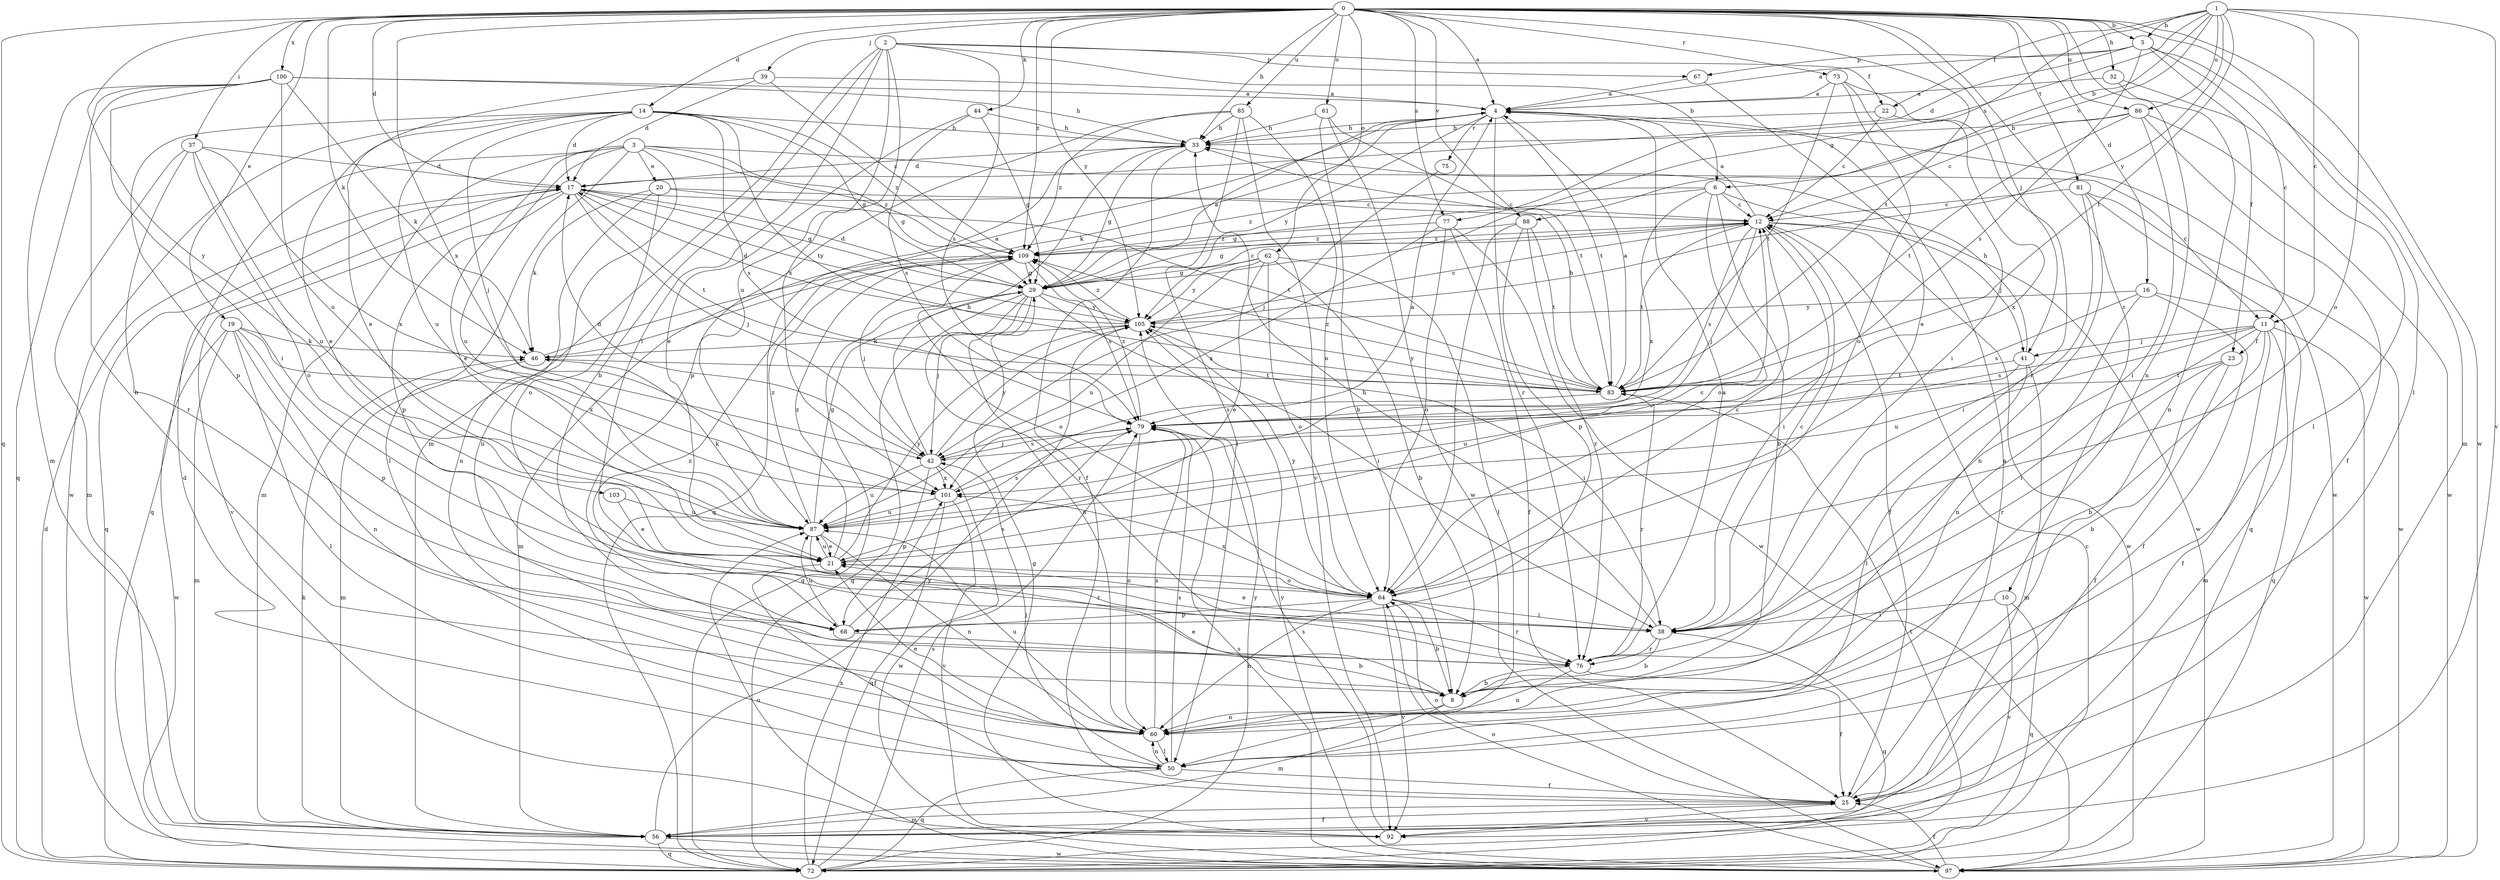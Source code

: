 strict digraph  {
0;
1;
2;
3;
4;
5;
6;
8;
10;
11;
12;
14;
16;
17;
19;
20;
21;
22;
23;
25;
29;
32;
33;
37;
38;
39;
41;
42;
44;
46;
50;
56;
60;
61;
62;
64;
67;
68;
72;
73;
75;
76;
77;
79;
81;
83;
85;
86;
87;
88;
92;
97;
100;
101;
103;
105;
109;
0 -> 4  [label=a];
0 -> 5  [label=b];
0 -> 10  [label=c];
0 -> 14  [label=d];
0 -> 16  [label=d];
0 -> 17  [label=d];
0 -> 19  [label=e];
0 -> 32  [label=h];
0 -> 33  [label=h];
0 -> 37  [label=i];
0 -> 39  [label=j];
0 -> 41  [label=j];
0 -> 44  [label=k];
0 -> 46  [label=k];
0 -> 50  [label=l];
0 -> 60  [label=n];
0 -> 61  [label=o];
0 -> 62  [label=o];
0 -> 72  [label=q];
0 -> 73  [label=r];
0 -> 77  [label=s];
0 -> 81  [label=t];
0 -> 83  [label=t];
0 -> 85  [label=u];
0 -> 86  [label=u];
0 -> 88  [label=v];
0 -> 97  [label=w];
0 -> 100  [label=x];
0 -> 101  [label=x];
0 -> 103  [label=y];
0 -> 105  [label=y];
0 -> 109  [label=z];
1 -> 5  [label=b];
1 -> 6  [label=b];
1 -> 11  [label=c];
1 -> 22  [label=f];
1 -> 29  [label=g];
1 -> 64  [label=o];
1 -> 77  [label=s];
1 -> 83  [label=t];
1 -> 86  [label=u];
1 -> 88  [label=v];
1 -> 92  [label=v];
1 -> 105  [label=y];
2 -> 6  [label=b];
2 -> 8  [label=b];
2 -> 22  [label=f];
2 -> 38  [label=i];
2 -> 56  [label=m];
2 -> 67  [label=p];
2 -> 79  [label=s];
2 -> 87  [label=u];
2 -> 101  [label=x];
3 -> 11  [label=c];
3 -> 20  [label=e];
3 -> 21  [label=e];
3 -> 29  [label=g];
3 -> 50  [label=l];
3 -> 56  [label=m];
3 -> 60  [label=n];
3 -> 72  [label=q];
3 -> 87  [label=u];
3 -> 109  [label=z];
4 -> 33  [label=h];
4 -> 46  [label=k];
4 -> 75  [label=r];
4 -> 76  [label=r];
4 -> 83  [label=t];
4 -> 97  [label=w];
4 -> 105  [label=y];
5 -> 4  [label=a];
5 -> 11  [label=c];
5 -> 17  [label=d];
5 -> 23  [label=f];
5 -> 56  [label=m];
5 -> 67  [label=p];
5 -> 79  [label=s];
6 -> 8  [label=b];
6 -> 12  [label=c];
6 -> 29  [label=g];
6 -> 64  [label=o];
6 -> 97  [label=w];
6 -> 101  [label=x];
6 -> 109  [label=z];
8 -> 21  [label=e];
8 -> 56  [label=m];
8 -> 60  [label=n];
10 -> 38  [label=i];
10 -> 72  [label=q];
10 -> 92  [label=v];
11 -> 8  [label=b];
11 -> 23  [label=f];
11 -> 25  [label=f];
11 -> 38  [label=i];
11 -> 41  [label=j];
11 -> 56  [label=m];
11 -> 79  [label=s];
11 -> 87  [label=u];
11 -> 97  [label=w];
12 -> 4  [label=a];
12 -> 25  [label=f];
12 -> 29  [label=g];
12 -> 38  [label=i];
12 -> 41  [label=j];
12 -> 42  [label=j];
12 -> 79  [label=s];
12 -> 83  [label=t];
12 -> 97  [label=w];
12 -> 109  [label=z];
14 -> 17  [label=d];
14 -> 21  [label=e];
14 -> 29  [label=g];
14 -> 33  [label=h];
14 -> 42  [label=j];
14 -> 68  [label=p];
14 -> 79  [label=s];
14 -> 83  [label=t];
14 -> 87  [label=u];
14 -> 97  [label=w];
14 -> 109  [label=z];
16 -> 25  [label=f];
16 -> 60  [label=n];
16 -> 72  [label=q];
16 -> 79  [label=s];
16 -> 105  [label=y];
17 -> 12  [label=c];
17 -> 29  [label=g];
17 -> 42  [label=j];
17 -> 68  [label=p];
17 -> 72  [label=q];
17 -> 83  [label=t];
17 -> 92  [label=v];
17 -> 105  [label=y];
19 -> 46  [label=k];
19 -> 50  [label=l];
19 -> 56  [label=m];
19 -> 60  [label=n];
19 -> 68  [label=p];
19 -> 97  [label=w];
19 -> 101  [label=x];
20 -> 12  [label=c];
20 -> 46  [label=k];
20 -> 60  [label=n];
20 -> 64  [label=o];
20 -> 83  [label=t];
21 -> 12  [label=c];
21 -> 25  [label=f];
21 -> 64  [label=o];
21 -> 87  [label=u];
21 -> 105  [label=y];
21 -> 109  [label=z];
22 -> 12  [label=c];
22 -> 33  [label=h];
22 -> 101  [label=x];
23 -> 8  [label=b];
23 -> 25  [label=f];
23 -> 76  [label=r];
23 -> 83  [label=t];
25 -> 4  [label=a];
25 -> 56  [label=m];
25 -> 64  [label=o];
25 -> 92  [label=v];
29 -> 4  [label=a];
29 -> 12  [label=c];
29 -> 17  [label=d];
29 -> 38  [label=i];
29 -> 42  [label=j];
29 -> 60  [label=n];
29 -> 72  [label=q];
29 -> 76  [label=r];
29 -> 105  [label=y];
32 -> 4  [label=a];
32 -> 50  [label=l];
32 -> 60  [label=n];
33 -> 17  [label=d];
33 -> 25  [label=f];
33 -> 29  [label=g];
33 -> 72  [label=q];
37 -> 17  [label=d];
37 -> 56  [label=m];
37 -> 64  [label=o];
37 -> 76  [label=r];
37 -> 87  [label=u];
37 -> 101  [label=x];
38 -> 8  [label=b];
38 -> 12  [label=c];
38 -> 21  [label=e];
38 -> 33  [label=h];
38 -> 72  [label=q];
38 -> 76  [label=r];
39 -> 4  [label=a];
39 -> 17  [label=d];
39 -> 21  [label=e];
39 -> 109  [label=z];
41 -> 33  [label=h];
41 -> 50  [label=l];
41 -> 56  [label=m];
41 -> 83  [label=t];
41 -> 87  [label=u];
42 -> 17  [label=d];
42 -> 33  [label=h];
42 -> 68  [label=p];
42 -> 79  [label=s];
42 -> 87  [label=u];
42 -> 97  [label=w];
42 -> 101  [label=x];
42 -> 105  [label=y];
44 -> 21  [label=e];
44 -> 29  [label=g];
44 -> 33  [label=h];
44 -> 79  [label=s];
46 -> 4  [label=a];
46 -> 56  [label=m];
46 -> 83  [label=t];
50 -> 17  [label=d];
50 -> 25  [label=f];
50 -> 42  [label=j];
50 -> 60  [label=n];
50 -> 72  [label=q];
50 -> 79  [label=s];
56 -> 25  [label=f];
56 -> 46  [label=k];
56 -> 72  [label=q];
56 -> 97  [label=w];
56 -> 105  [label=y];
60 -> 21  [label=e];
60 -> 50  [label=l];
60 -> 79  [label=s];
60 -> 87  [label=u];
61 -> 8  [label=b];
61 -> 33  [label=h];
61 -> 83  [label=t];
61 -> 97  [label=w];
62 -> 8  [label=b];
62 -> 21  [label=e];
62 -> 29  [label=g];
62 -> 50  [label=l];
62 -> 64  [label=o];
62 -> 87  [label=u];
62 -> 105  [label=y];
64 -> 8  [label=b];
64 -> 12  [label=c];
64 -> 38  [label=i];
64 -> 60  [label=n];
64 -> 68  [label=p];
64 -> 76  [label=r];
64 -> 92  [label=v];
64 -> 101  [label=x];
64 -> 105  [label=y];
67 -> 4  [label=a];
67 -> 21  [label=e];
68 -> 8  [label=b];
68 -> 79  [label=s];
68 -> 87  [label=u];
72 -> 12  [label=c];
72 -> 17  [label=d];
72 -> 29  [label=g];
72 -> 79  [label=s];
72 -> 83  [label=t];
72 -> 101  [label=x];
72 -> 105  [label=y];
73 -> 4  [label=a];
73 -> 38  [label=i];
73 -> 64  [label=o];
73 -> 76  [label=r];
73 -> 83  [label=t];
75 -> 42  [label=j];
76 -> 4  [label=a];
76 -> 8  [label=b];
76 -> 25  [label=f];
76 -> 60  [label=n];
76 -> 109  [label=z];
77 -> 25  [label=f];
77 -> 64  [label=o];
77 -> 97  [label=w];
77 -> 101  [label=x];
77 -> 109  [label=z];
79 -> 42  [label=j];
79 -> 60  [label=n];
79 -> 109  [label=z];
81 -> 12  [label=c];
81 -> 38  [label=i];
81 -> 60  [label=n];
81 -> 72  [label=q];
81 -> 97  [label=w];
83 -> 4  [label=a];
83 -> 33  [label=h];
83 -> 76  [label=r];
83 -> 79  [label=s];
83 -> 105  [label=y];
83 -> 109  [label=z];
85 -> 33  [label=h];
85 -> 50  [label=l];
85 -> 64  [label=o];
85 -> 68  [label=p];
85 -> 92  [label=v];
85 -> 109  [label=z];
86 -> 12  [label=c];
86 -> 25  [label=f];
86 -> 33  [label=h];
86 -> 38  [label=i];
86 -> 83  [label=t];
86 -> 97  [label=w];
87 -> 21  [label=e];
87 -> 29  [label=g];
87 -> 46  [label=k];
87 -> 60  [label=n];
87 -> 76  [label=r];
87 -> 79  [label=s];
87 -> 109  [label=z];
88 -> 64  [label=o];
88 -> 68  [label=p];
88 -> 76  [label=r];
88 -> 83  [label=t];
88 -> 109  [label=z];
92 -> 29  [label=g];
92 -> 79  [label=s];
97 -> 25  [label=f];
97 -> 64  [label=o];
97 -> 79  [label=s];
97 -> 87  [label=u];
97 -> 105  [label=y];
100 -> 4  [label=a];
100 -> 8  [label=b];
100 -> 33  [label=h];
100 -> 38  [label=i];
100 -> 46  [label=k];
100 -> 56  [label=m];
100 -> 72  [label=q];
100 -> 87  [label=u];
101 -> 4  [label=a];
101 -> 72  [label=q];
101 -> 87  [label=u];
101 -> 92  [label=v];
103 -> 21  [label=e];
103 -> 87  [label=u];
105 -> 12  [label=c];
105 -> 17  [label=d];
105 -> 38  [label=i];
105 -> 46  [label=k];
105 -> 109  [label=z];
109 -> 29  [label=g];
109 -> 42  [label=j];
109 -> 56  [label=m];
109 -> 64  [label=o];
109 -> 79  [label=s];
}
